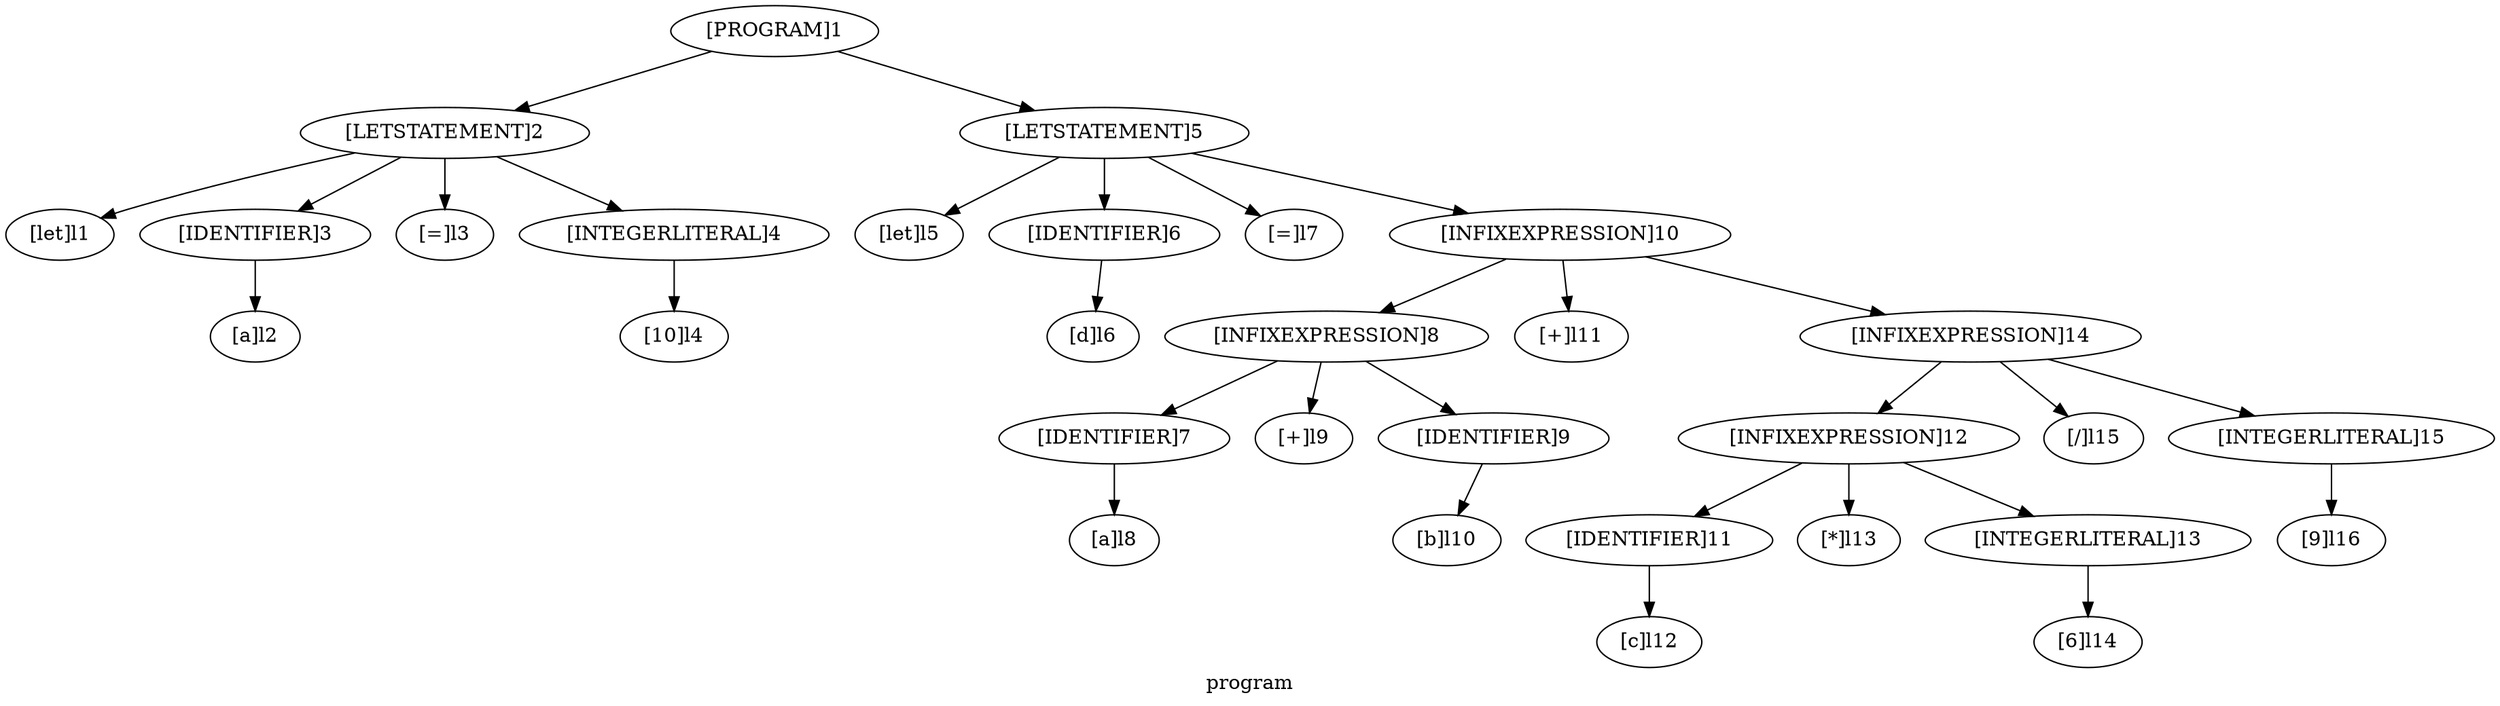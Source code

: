 digraph ast {
label = "program";
"[PROGRAM]1"->"[LETSTATEMENT]2";
"[LETSTATEMENT]2"->"[let]l1";
"[LETSTATEMENT]2"->"[IDENTIFIER]3";
"[IDENTIFIER]3"->"[a]l2";
"[LETSTATEMENT]2"->"[=]l3";
"[LETSTATEMENT]2"->"[INTEGERLITERAL]4";
"[INTEGERLITERAL]4"->"[10]l4";
"[PROGRAM]1"->"[LETSTATEMENT]5";
"[LETSTATEMENT]5"->"[let]l5";
"[LETSTATEMENT]5"->"[IDENTIFIER]6";
"[IDENTIFIER]6"->"[d]l6";
"[LETSTATEMENT]5"->"[=]l7";
"[LETSTATEMENT]5"->"[INFIXEXPRESSION]10";
"[INFIXEXPRESSION]10"->"[INFIXEXPRESSION]8";
"[INFIXEXPRESSION]8"->"[IDENTIFIER]7";
"[IDENTIFIER]7"->"[a]l8";
"[INFIXEXPRESSION]8"->"[+]l9";
"[INFIXEXPRESSION]8"->"[IDENTIFIER]9";
"[IDENTIFIER]9"->"[b]l10";
"[INFIXEXPRESSION]10"->"[+]l11";
"[INFIXEXPRESSION]10"->"[INFIXEXPRESSION]14";
"[INFIXEXPRESSION]14"->"[INFIXEXPRESSION]12";
"[INFIXEXPRESSION]12"->"[IDENTIFIER]11";
"[IDENTIFIER]11"->"[c]l12";
"[INFIXEXPRESSION]12"->"[*]l13";
"[INFIXEXPRESSION]12"->"[INTEGERLITERAL]13";
"[INTEGERLITERAL]13"->"[6]l14";
"[INFIXEXPRESSION]14"->"[/]l15";
"[INFIXEXPRESSION]14"->"[INTEGERLITERAL]15";
"[INTEGERLITERAL]15"->"[9]l16";
}